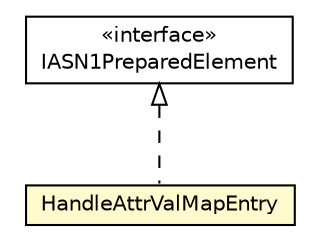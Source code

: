 #!/usr/local/bin/dot
#
# Class diagram 
# Generated by UMLGraph version R5_6-24-gf6e263 (http://www.umlgraph.org/)
#

digraph G {
	edge [fontname="Helvetica",fontsize=10,labelfontname="Helvetica",labelfontsize=10];
	node [fontname="Helvetica",fontsize=10,shape=plaintext];
	nodesep=0.25;
	ranksep=0.5;
	// org.universAAL.lddi.lib.ieeex73std.org.bn.coders.IASN1PreparedElement
	c4153733 [label=<<table title="org.universAAL.lddi.lib.ieeex73std.org.bn.coders.IASN1PreparedElement" border="0" cellborder="1" cellspacing="0" cellpadding="2" port="p" href="../../org/bn/coders/IASN1PreparedElement.html">
		<tr><td><table border="0" cellspacing="0" cellpadding="1">
<tr><td align="center" balign="center"> &#171;interface&#187; </td></tr>
<tr><td align="center" balign="center"> IASN1PreparedElement </td></tr>
		</table></td></tr>
		</table>>, URL="../../org/bn/coders/IASN1PreparedElement.html", fontname="Helvetica", fontcolor="black", fontsize=10.0];
	// org.universAAL.lddi.lib.ieeex73std.x73.p20601.HandleAttrValMapEntry
	c4153827 [label=<<table title="org.universAAL.lddi.lib.ieeex73std.x73.p20601.HandleAttrValMapEntry" border="0" cellborder="1" cellspacing="0" cellpadding="2" port="p" bgcolor="lemonChiffon" href="./HandleAttrValMapEntry.html">
		<tr><td><table border="0" cellspacing="0" cellpadding="1">
<tr><td align="center" balign="center"> HandleAttrValMapEntry </td></tr>
		</table></td></tr>
		</table>>, URL="./HandleAttrValMapEntry.html", fontname="Helvetica", fontcolor="black", fontsize=10.0];
	//org.universAAL.lddi.lib.ieeex73std.x73.p20601.HandleAttrValMapEntry implements org.universAAL.lddi.lib.ieeex73std.org.bn.coders.IASN1PreparedElement
	c4153733:p -> c4153827:p [dir=back,arrowtail=empty,style=dashed];
}

